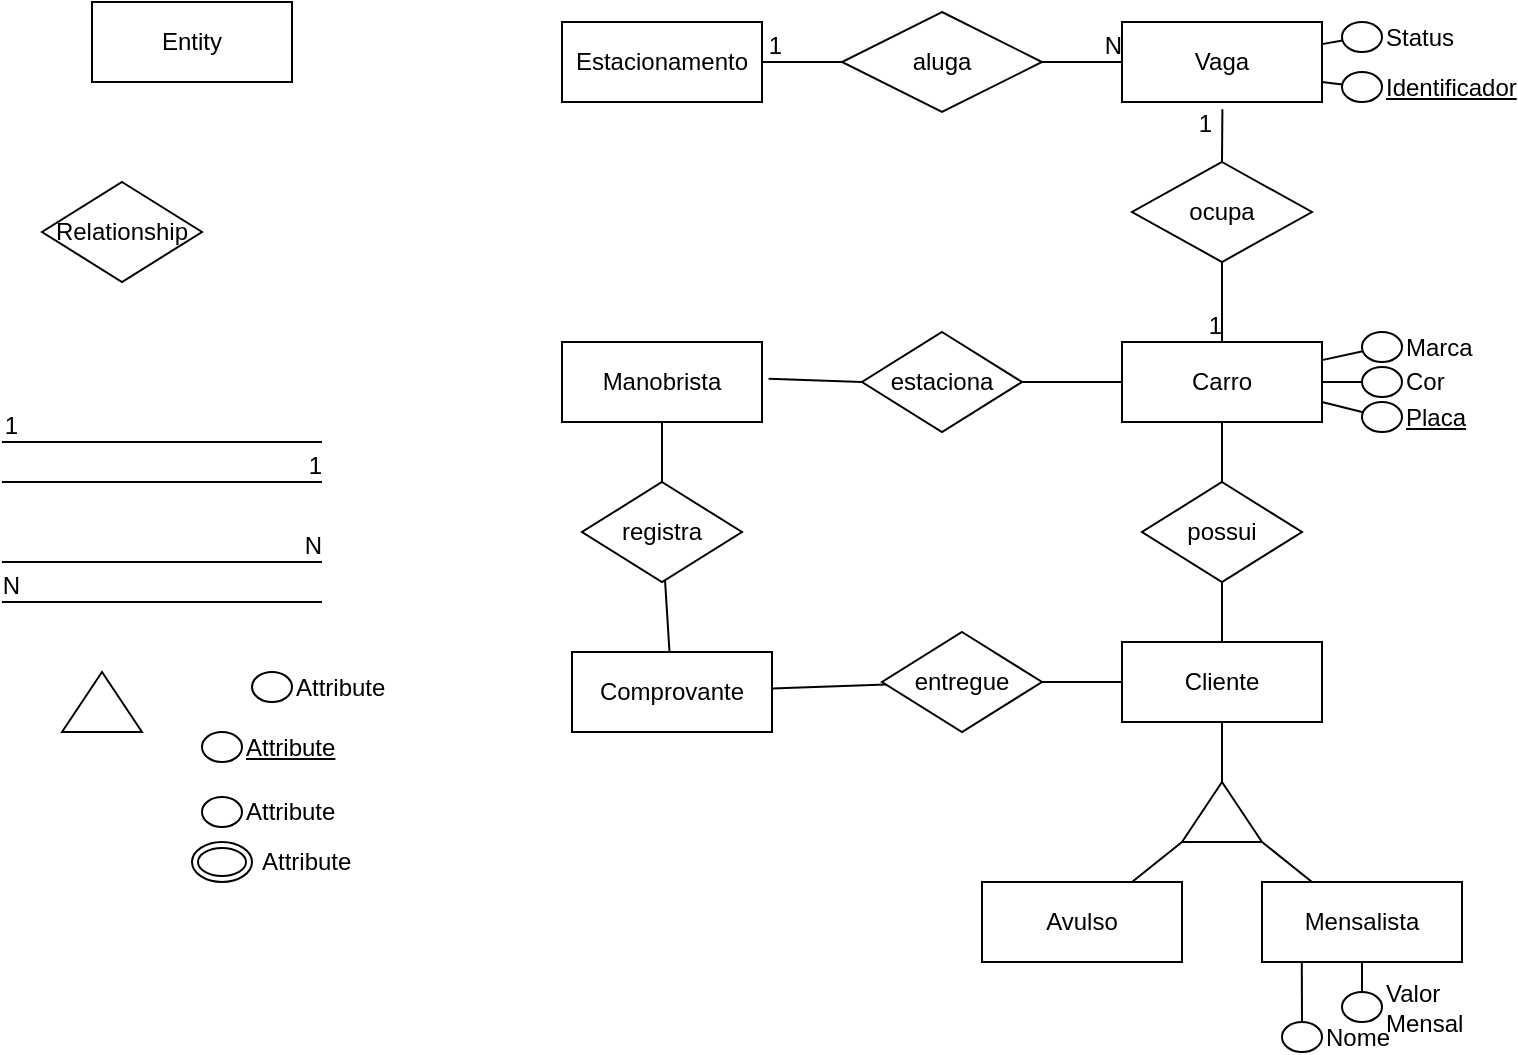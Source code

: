 <mxfile version="15.2.7" type="github">
  <diagram id="R2lEEEUBdFMjLlhIrx00" name="Page-1">
    <mxGraphModel dx="1095" dy="498" grid="1" gridSize="10" guides="1" tooltips="1" connect="1" arrows="1" fold="1" page="1" pageScale="1" pageWidth="850" pageHeight="1100" math="0" shadow="0" extFonts="Permanent Marker^https://fonts.googleapis.com/css?family=Permanent+Marker">
      <root>
        <mxCell id="0" />
        <mxCell id="1" parent="0" />
        <mxCell id="IRb0_hJA0BpMfaac0e4a-1" value="Entity" style="whiteSpace=wrap;html=1;align=center;" vertex="1" parent="1">
          <mxGeometry x="95" y="10" width="100" height="40" as="geometry" />
        </mxCell>
        <mxCell id="IRb0_hJA0BpMfaac0e4a-2" value="Relationship" style="shape=rhombus;perimeter=rhombusPerimeter;whiteSpace=wrap;html=1;align=center;" vertex="1" parent="1">
          <mxGeometry x="70" y="100" width="80" height="50" as="geometry" />
        </mxCell>
        <mxCell id="IRb0_hJA0BpMfaac0e4a-3" value="Attribute" style="ellipse;whiteSpace=wrap;html=1;align=left;spacingLeft=20;" vertex="1" parent="1">
          <mxGeometry x="175" y="345" width="20" height="15" as="geometry" />
        </mxCell>
        <mxCell id="IRb0_hJA0BpMfaac0e4a-5" value="" style="endArrow=none;html=1;rounded=0;" edge="1" parent="1">
          <mxGeometry relative="1" as="geometry">
            <mxPoint x="210" y="230" as="sourcePoint" />
            <mxPoint x="50" y="230" as="targetPoint" />
          </mxGeometry>
        </mxCell>
        <mxCell id="IRb0_hJA0BpMfaac0e4a-6" value="1" style="resizable=0;html=1;align=right;verticalAlign=bottom;" connectable="0" vertex="1" parent="IRb0_hJA0BpMfaac0e4a-5">
          <mxGeometry x="1" relative="1" as="geometry">
            <mxPoint x="8" as="offset" />
          </mxGeometry>
        </mxCell>
        <mxCell id="IRb0_hJA0BpMfaac0e4a-7" value="" style="endArrow=none;html=1;rounded=0;" edge="1" parent="1">
          <mxGeometry relative="1" as="geometry">
            <mxPoint x="50" y="290" as="sourcePoint" />
            <mxPoint x="210" y="290" as="targetPoint" />
          </mxGeometry>
        </mxCell>
        <mxCell id="IRb0_hJA0BpMfaac0e4a-8" value="N" style="resizable=0;html=1;align=right;verticalAlign=bottom;" connectable="0" vertex="1" parent="IRb0_hJA0BpMfaac0e4a-7">
          <mxGeometry x="1" relative="1" as="geometry" />
        </mxCell>
        <mxCell id="IRb0_hJA0BpMfaac0e4a-9" value="" style="verticalLabelPosition=bottom;verticalAlign=top;html=1;shape=mxgraph.basic.acute_triangle;dx=0.5;" vertex="1" parent="1">
          <mxGeometry x="80" y="345" width="40" height="30" as="geometry" />
        </mxCell>
        <mxCell id="IRb0_hJA0BpMfaac0e4a-10" value="Estacionamento" style="whiteSpace=wrap;html=1;align=center;" vertex="1" parent="1">
          <mxGeometry x="330" y="20" width="100" height="40" as="geometry" />
        </mxCell>
        <mxCell id="IRb0_hJA0BpMfaac0e4a-48" value="" style="edgeStyle=none;rounded=0;orthogonalLoop=1;jettySize=auto;html=1;endArrow=none;endFill=0;" edge="1" parent="1" source="IRb0_hJA0BpMfaac0e4a-11" target="IRb0_hJA0BpMfaac0e4a-46">
          <mxGeometry relative="1" as="geometry" />
        </mxCell>
        <mxCell id="IRb0_hJA0BpMfaac0e4a-11" value="Cliente" style="whiteSpace=wrap;html=1;align=center;" vertex="1" parent="1">
          <mxGeometry x="610" y="330" width="100" height="40" as="geometry" />
        </mxCell>
        <mxCell id="IRb0_hJA0BpMfaac0e4a-12" value="Vaga" style="whiteSpace=wrap;html=1;align=center;" vertex="1" parent="1">
          <mxGeometry x="610" y="20" width="100" height="40" as="geometry" />
        </mxCell>
        <mxCell id="IRb0_hJA0BpMfaac0e4a-13" value="Comprovante" style="whiteSpace=wrap;html=1;align=center;" vertex="1" parent="1">
          <mxGeometry x="335" y="335" width="100" height="40" as="geometry" />
        </mxCell>
        <mxCell id="IRb0_hJA0BpMfaac0e4a-38" value="" style="edgeStyle=none;rounded=0;orthogonalLoop=1;jettySize=auto;html=1;endArrow=none;endFill=0;" edge="1" parent="1" source="IRb0_hJA0BpMfaac0e4a-14" target="IRb0_hJA0BpMfaac0e4a-37">
          <mxGeometry relative="1" as="geometry" />
        </mxCell>
        <mxCell id="IRb0_hJA0BpMfaac0e4a-14" value="Manobrista" style="whiteSpace=wrap;html=1;align=center;" vertex="1" parent="1">
          <mxGeometry x="330" y="180" width="100" height="40" as="geometry" />
        </mxCell>
        <mxCell id="IRb0_hJA0BpMfaac0e4a-15" value="Carro" style="whiteSpace=wrap;html=1;align=center;" vertex="1" parent="1">
          <mxGeometry x="610" y="180" width="100" height="40" as="geometry" />
        </mxCell>
        <mxCell id="IRb0_hJA0BpMfaac0e4a-16" value="aluga" style="shape=rhombus;perimeter=rhombusPerimeter;whiteSpace=wrap;html=1;align=center;" vertex="1" parent="1">
          <mxGeometry x="470" y="15" width="100" height="50" as="geometry" />
        </mxCell>
        <mxCell id="IRb0_hJA0BpMfaac0e4a-20" value="" style="endArrow=none;html=1;rounded=0;entryX=1;entryY=0.5;entryDx=0;entryDy=0;exitX=0;exitY=0.5;exitDx=0;exitDy=0;" edge="1" parent="1" source="IRb0_hJA0BpMfaac0e4a-16" target="IRb0_hJA0BpMfaac0e4a-10">
          <mxGeometry relative="1" as="geometry">
            <mxPoint x="600" y="39.76" as="sourcePoint" />
            <mxPoint x="440" y="39.76" as="targetPoint" />
          </mxGeometry>
        </mxCell>
        <mxCell id="IRb0_hJA0BpMfaac0e4a-21" value="1" style="resizable=0;html=1;align=right;verticalAlign=bottom;" connectable="0" vertex="1" parent="IRb0_hJA0BpMfaac0e4a-20">
          <mxGeometry x="1" relative="1" as="geometry">
            <mxPoint x="10" as="offset" />
          </mxGeometry>
        </mxCell>
        <mxCell id="IRb0_hJA0BpMfaac0e4a-22" value="" style="endArrow=none;html=1;rounded=0;exitX=1;exitY=0.5;exitDx=0;exitDy=0;" edge="1" parent="1" source="IRb0_hJA0BpMfaac0e4a-16">
          <mxGeometry relative="1" as="geometry">
            <mxPoint x="580" y="39.76" as="sourcePoint" />
            <mxPoint x="610" y="40" as="targetPoint" />
          </mxGeometry>
        </mxCell>
        <mxCell id="IRb0_hJA0BpMfaac0e4a-23" value="N" style="resizable=0;html=1;align=right;verticalAlign=bottom;" connectable="0" vertex="1" parent="IRb0_hJA0BpMfaac0e4a-22">
          <mxGeometry x="1" relative="1" as="geometry" />
        </mxCell>
        <mxCell id="IRb0_hJA0BpMfaac0e4a-24" value="ocupa" style="shape=rhombus;perimeter=rhombusPerimeter;whiteSpace=wrap;html=1;align=center;" vertex="1" parent="1">
          <mxGeometry x="615" y="90" width="90" height="50" as="geometry" />
        </mxCell>
        <mxCell id="IRb0_hJA0BpMfaac0e4a-25" value="" style="endArrow=none;html=1;rounded=0;entryX=0.502;entryY=1.09;entryDx=0;entryDy=0;entryPerimeter=0;exitX=0.5;exitY=0;exitDx=0;exitDy=0;" edge="1" parent="1" source="IRb0_hJA0BpMfaac0e4a-24" target="IRb0_hJA0BpMfaac0e4a-12">
          <mxGeometry relative="1" as="geometry">
            <mxPoint x="900" y="90" as="sourcePoint" />
            <mxPoint x="740" y="90" as="targetPoint" />
          </mxGeometry>
        </mxCell>
        <mxCell id="IRb0_hJA0BpMfaac0e4a-26" value="1" style="resizable=0;html=1;align=right;verticalAlign=bottom;" connectable="0" vertex="1" parent="IRb0_hJA0BpMfaac0e4a-25">
          <mxGeometry x="1" relative="1" as="geometry">
            <mxPoint x="-5" y="16" as="offset" />
          </mxGeometry>
        </mxCell>
        <mxCell id="IRb0_hJA0BpMfaac0e4a-27" value="" style="endArrow=none;html=1;rounded=0;" edge="1" parent="1">
          <mxGeometry relative="1" as="geometry">
            <mxPoint x="50" y="250" as="sourcePoint" />
            <mxPoint x="210" y="250" as="targetPoint" />
          </mxGeometry>
        </mxCell>
        <mxCell id="IRb0_hJA0BpMfaac0e4a-28" value="1" style="resizable=0;html=1;align=right;verticalAlign=bottom;" connectable="0" vertex="1" parent="IRb0_hJA0BpMfaac0e4a-27">
          <mxGeometry x="1" relative="1" as="geometry" />
        </mxCell>
        <mxCell id="IRb0_hJA0BpMfaac0e4a-29" value="" style="endArrow=none;html=1;rounded=0;" edge="1" parent="1">
          <mxGeometry relative="1" as="geometry">
            <mxPoint x="210" y="310" as="sourcePoint" />
            <mxPoint x="50" y="310" as="targetPoint" />
          </mxGeometry>
        </mxCell>
        <mxCell id="IRb0_hJA0BpMfaac0e4a-30" value="N" style="resizable=0;html=1;align=right;verticalAlign=bottom;" connectable="0" vertex="1" parent="IRb0_hJA0BpMfaac0e4a-29">
          <mxGeometry x="1" relative="1" as="geometry">
            <mxPoint x="9" as="offset" />
          </mxGeometry>
        </mxCell>
        <mxCell id="IRb0_hJA0BpMfaac0e4a-31" value="" style="endArrow=none;html=1;rounded=0;exitX=0.5;exitY=1;exitDx=0;exitDy=0;entryX=0.5;entryY=0;entryDx=0;entryDy=0;" edge="1" parent="1" source="IRb0_hJA0BpMfaac0e4a-24" target="IRb0_hJA0BpMfaac0e4a-15">
          <mxGeometry relative="1" as="geometry">
            <mxPoint x="545" y="160" as="sourcePoint" />
            <mxPoint x="705" y="160" as="targetPoint" />
          </mxGeometry>
        </mxCell>
        <mxCell id="IRb0_hJA0BpMfaac0e4a-32" value="1" style="resizable=0;html=1;align=right;verticalAlign=bottom;" connectable="0" vertex="1" parent="IRb0_hJA0BpMfaac0e4a-31">
          <mxGeometry x="1" relative="1" as="geometry" />
        </mxCell>
        <mxCell id="IRb0_hJA0BpMfaac0e4a-35" style="edgeStyle=orthogonalEdgeStyle;rounded=0;orthogonalLoop=1;jettySize=auto;html=1;entryX=0.5;entryY=1;entryDx=0;entryDy=0;endArrow=none;endFill=0;" edge="1" parent="1" source="IRb0_hJA0BpMfaac0e4a-33" target="IRb0_hJA0BpMfaac0e4a-15">
          <mxGeometry relative="1" as="geometry" />
        </mxCell>
        <mxCell id="IRb0_hJA0BpMfaac0e4a-36" value="" style="rounded=0;orthogonalLoop=1;jettySize=auto;html=1;endArrow=none;endFill=0;" edge="1" parent="1" source="IRb0_hJA0BpMfaac0e4a-33" target="IRb0_hJA0BpMfaac0e4a-11">
          <mxGeometry relative="1" as="geometry" />
        </mxCell>
        <mxCell id="IRb0_hJA0BpMfaac0e4a-33" value="possui" style="shape=rhombus;perimeter=rhombusPerimeter;whiteSpace=wrap;html=1;align=center;" vertex="1" parent="1">
          <mxGeometry x="620" y="250" width="80" height="50" as="geometry" />
        </mxCell>
        <mxCell id="IRb0_hJA0BpMfaac0e4a-39" value="" style="edgeStyle=none;rounded=0;orthogonalLoop=1;jettySize=auto;html=1;endArrow=none;endFill=0;" edge="1" parent="1" source="IRb0_hJA0BpMfaac0e4a-37" target="IRb0_hJA0BpMfaac0e4a-13">
          <mxGeometry relative="1" as="geometry" />
        </mxCell>
        <mxCell id="IRb0_hJA0BpMfaac0e4a-37" value="registra" style="shape=rhombus;perimeter=rhombusPerimeter;whiteSpace=wrap;html=1;align=center;" vertex="1" parent="1">
          <mxGeometry x="340" y="250" width="80" height="50" as="geometry" />
        </mxCell>
        <mxCell id="IRb0_hJA0BpMfaac0e4a-41" value="" style="edgeStyle=none;rounded=0;orthogonalLoop=1;jettySize=auto;html=1;endArrow=none;endFill=0;" edge="1" parent="1" source="IRb0_hJA0BpMfaac0e4a-40" target="IRb0_hJA0BpMfaac0e4a-13">
          <mxGeometry relative="1" as="geometry" />
        </mxCell>
        <mxCell id="IRb0_hJA0BpMfaac0e4a-42" value="" style="edgeStyle=none;rounded=0;orthogonalLoop=1;jettySize=auto;html=1;endArrow=none;endFill=0;" edge="1" parent="1" source="IRb0_hJA0BpMfaac0e4a-40" target="IRb0_hJA0BpMfaac0e4a-11">
          <mxGeometry relative="1" as="geometry" />
        </mxCell>
        <mxCell id="IRb0_hJA0BpMfaac0e4a-40" value="entregue" style="shape=rhombus;perimeter=rhombusPerimeter;whiteSpace=wrap;html=1;align=center;" vertex="1" parent="1">
          <mxGeometry x="490" y="325" width="80" height="50" as="geometry" />
        </mxCell>
        <mxCell id="IRb0_hJA0BpMfaac0e4a-44" style="edgeStyle=none;rounded=0;orthogonalLoop=1;jettySize=auto;html=1;entryX=1.033;entryY=0.46;entryDx=0;entryDy=0;entryPerimeter=0;endArrow=none;endFill=0;exitX=0;exitY=0.5;exitDx=0;exitDy=0;" edge="1" parent="1" source="IRb0_hJA0BpMfaac0e4a-43" target="IRb0_hJA0BpMfaac0e4a-14">
          <mxGeometry relative="1" as="geometry" />
        </mxCell>
        <mxCell id="IRb0_hJA0BpMfaac0e4a-45" style="edgeStyle=none;rounded=0;orthogonalLoop=1;jettySize=auto;html=1;endArrow=none;endFill=0;entryX=0;entryY=0.5;entryDx=0;entryDy=0;" edge="1" parent="1" source="IRb0_hJA0BpMfaac0e4a-43" target="IRb0_hJA0BpMfaac0e4a-15">
          <mxGeometry relative="1" as="geometry">
            <mxPoint x="590" y="200" as="targetPoint" />
          </mxGeometry>
        </mxCell>
        <mxCell id="IRb0_hJA0BpMfaac0e4a-43" value="estaciona" style="shape=rhombus;perimeter=rhombusPerimeter;whiteSpace=wrap;html=1;align=center;" vertex="1" parent="1">
          <mxGeometry x="480" y="175" width="80" height="50" as="geometry" />
        </mxCell>
        <mxCell id="IRb0_hJA0BpMfaac0e4a-46" value="" style="verticalLabelPosition=bottom;verticalAlign=top;html=1;shape=mxgraph.basic.acute_triangle;dx=0.5;" vertex="1" parent="1">
          <mxGeometry x="640" y="400" width="40" height="30" as="geometry" />
        </mxCell>
        <mxCell id="IRb0_hJA0BpMfaac0e4a-51" style="edgeStyle=none;rounded=0;orthogonalLoop=1;jettySize=auto;html=1;entryX=0;entryY=1;entryDx=0;entryDy=0;entryPerimeter=0;endArrow=none;endFill=0;" edge="1" parent="1" source="IRb0_hJA0BpMfaac0e4a-49" target="IRb0_hJA0BpMfaac0e4a-46">
          <mxGeometry relative="1" as="geometry" />
        </mxCell>
        <mxCell id="IRb0_hJA0BpMfaac0e4a-49" value="Avulso" style="whiteSpace=wrap;html=1;align=center;" vertex="1" parent="1">
          <mxGeometry x="540" y="450" width="100" height="40" as="geometry" />
        </mxCell>
        <mxCell id="IRb0_hJA0BpMfaac0e4a-52" style="edgeStyle=none;rounded=0;orthogonalLoop=1;jettySize=auto;html=1;entryX=1;entryY=1;entryDx=0;entryDy=0;entryPerimeter=0;endArrow=none;endFill=0;" edge="1" parent="1" source="IRb0_hJA0BpMfaac0e4a-50" target="IRb0_hJA0BpMfaac0e4a-46">
          <mxGeometry relative="1" as="geometry" />
        </mxCell>
        <mxCell id="IRb0_hJA0BpMfaac0e4a-50" value="Mensalista" style="whiteSpace=wrap;html=1;align=center;" vertex="1" parent="1">
          <mxGeometry x="680" y="450" width="100" height="40" as="geometry" />
        </mxCell>
        <mxCell id="IRb0_hJA0BpMfaac0e4a-54" value="Attribute" style="ellipse;whiteSpace=wrap;html=1;align=left;spacingLeft=20;fontStyle=4" vertex="1" parent="1">
          <mxGeometry x="150" y="375" width="20" height="15" as="geometry" />
        </mxCell>
        <mxCell id="IRb0_hJA0BpMfaac0e4a-55" value="Attribute" style="ellipse;whiteSpace=wrap;html=1;align=left;spacingLeft=20;fontStyle=0;" vertex="1" parent="1">
          <mxGeometry x="150" y="407.5" width="20" height="15" as="geometry" />
        </mxCell>
        <mxCell id="IRb0_hJA0BpMfaac0e4a-57" value="Attribute" style="ellipse;shape=doubleEllipse;margin=3;whiteSpace=wrap;html=1;align=left;sketch=0;spacingLeft=30;" vertex="1" parent="1">
          <mxGeometry x="145" y="430" width="30" height="20" as="geometry" />
        </mxCell>
        <mxCell id="IRb0_hJA0BpMfaac0e4a-59" style="edgeStyle=none;rounded=0;orthogonalLoop=1;jettySize=auto;html=1;entryX=0.199;entryY=1.011;entryDx=0;entryDy=0;entryPerimeter=0;endArrow=none;endFill=0;" edge="1" parent="1" source="IRb0_hJA0BpMfaac0e4a-58" target="IRb0_hJA0BpMfaac0e4a-50">
          <mxGeometry relative="1" as="geometry" />
        </mxCell>
        <mxCell id="IRb0_hJA0BpMfaac0e4a-58" value="Nome" style="ellipse;whiteSpace=wrap;html=1;align=left;spacingLeft=20;" vertex="1" parent="1">
          <mxGeometry x="690" y="520" width="20" height="15" as="geometry" />
        </mxCell>
        <mxCell id="IRb0_hJA0BpMfaac0e4a-61" value="" style="edgeStyle=none;rounded=0;orthogonalLoop=1;jettySize=auto;html=1;endArrow=none;endFill=0;" edge="1" parent="1" source="IRb0_hJA0BpMfaac0e4a-60" target="IRb0_hJA0BpMfaac0e4a-50">
          <mxGeometry relative="1" as="geometry" />
        </mxCell>
        <mxCell id="IRb0_hJA0BpMfaac0e4a-60" value="Valor Mensal" style="ellipse;whiteSpace=wrap;html=1;align=left;spacingLeft=20;" vertex="1" parent="1">
          <mxGeometry x="720" y="505" width="20" height="15" as="geometry" />
        </mxCell>
        <mxCell id="IRb0_hJA0BpMfaac0e4a-66" value="" style="edgeStyle=none;rounded=0;orthogonalLoop=1;jettySize=auto;html=1;endArrow=none;endFill=0;" edge="1" parent="1" source="IRb0_hJA0BpMfaac0e4a-62" target="IRb0_hJA0BpMfaac0e4a-15">
          <mxGeometry relative="1" as="geometry" />
        </mxCell>
        <mxCell id="IRb0_hJA0BpMfaac0e4a-62" value="Cor" style="ellipse;whiteSpace=wrap;html=1;align=left;spacingLeft=20;" vertex="1" parent="1">
          <mxGeometry x="730" y="192.5" width="20" height="15" as="geometry" />
        </mxCell>
        <mxCell id="IRb0_hJA0BpMfaac0e4a-68" style="edgeStyle=none;rounded=0;orthogonalLoop=1;jettySize=auto;html=1;entryX=1;entryY=0.75;entryDx=0;entryDy=0;endArrow=none;endFill=0;" edge="1" parent="1" source="IRb0_hJA0BpMfaac0e4a-63" target="IRb0_hJA0BpMfaac0e4a-15">
          <mxGeometry relative="1" as="geometry" />
        </mxCell>
        <mxCell id="IRb0_hJA0BpMfaac0e4a-63" value="&lt;u&gt;Placa&lt;/u&gt;" style="ellipse;whiteSpace=wrap;html=1;align=left;spacingLeft=20;" vertex="1" parent="1">
          <mxGeometry x="730" y="210" width="20" height="15" as="geometry" />
        </mxCell>
        <mxCell id="IRb0_hJA0BpMfaac0e4a-65" value="" style="edgeStyle=none;rounded=0;orthogonalLoop=1;jettySize=auto;html=1;endArrow=none;endFill=0;" edge="1" parent="1" source="IRb0_hJA0BpMfaac0e4a-64" target="IRb0_hJA0BpMfaac0e4a-15">
          <mxGeometry relative="1" as="geometry" />
        </mxCell>
        <mxCell id="IRb0_hJA0BpMfaac0e4a-64" value="Marca" style="ellipse;whiteSpace=wrap;html=1;align=left;spacingLeft=20;" vertex="1" parent="1">
          <mxGeometry x="730" y="175" width="20" height="15" as="geometry" />
        </mxCell>
        <mxCell id="IRb0_hJA0BpMfaac0e4a-73" style="edgeStyle=none;rounded=0;orthogonalLoop=1;jettySize=auto;html=1;entryX=1;entryY=0.75;entryDx=0;entryDy=0;endArrow=none;endFill=0;" edge="1" parent="1" source="IRb0_hJA0BpMfaac0e4a-69" target="IRb0_hJA0BpMfaac0e4a-12">
          <mxGeometry relative="1" as="geometry" />
        </mxCell>
        <mxCell id="IRb0_hJA0BpMfaac0e4a-69" value="&lt;u&gt;Identificador&lt;/u&gt;" style="ellipse;whiteSpace=wrap;html=1;align=left;spacingLeft=20;" vertex="1" parent="1">
          <mxGeometry x="720" y="45" width="20" height="15" as="geometry" />
        </mxCell>
        <mxCell id="IRb0_hJA0BpMfaac0e4a-71" value="" style="edgeStyle=none;rounded=0;orthogonalLoop=1;jettySize=auto;html=1;endArrow=none;endFill=0;" edge="1" parent="1" source="IRb0_hJA0BpMfaac0e4a-70" target="IRb0_hJA0BpMfaac0e4a-12">
          <mxGeometry relative="1" as="geometry" />
        </mxCell>
        <mxCell id="IRb0_hJA0BpMfaac0e4a-70" value="Status" style="ellipse;whiteSpace=wrap;html=1;align=left;spacingLeft=20;" vertex="1" parent="1">
          <mxGeometry x="720" y="20" width="20" height="15" as="geometry" />
        </mxCell>
      </root>
    </mxGraphModel>
  </diagram>
</mxfile>
